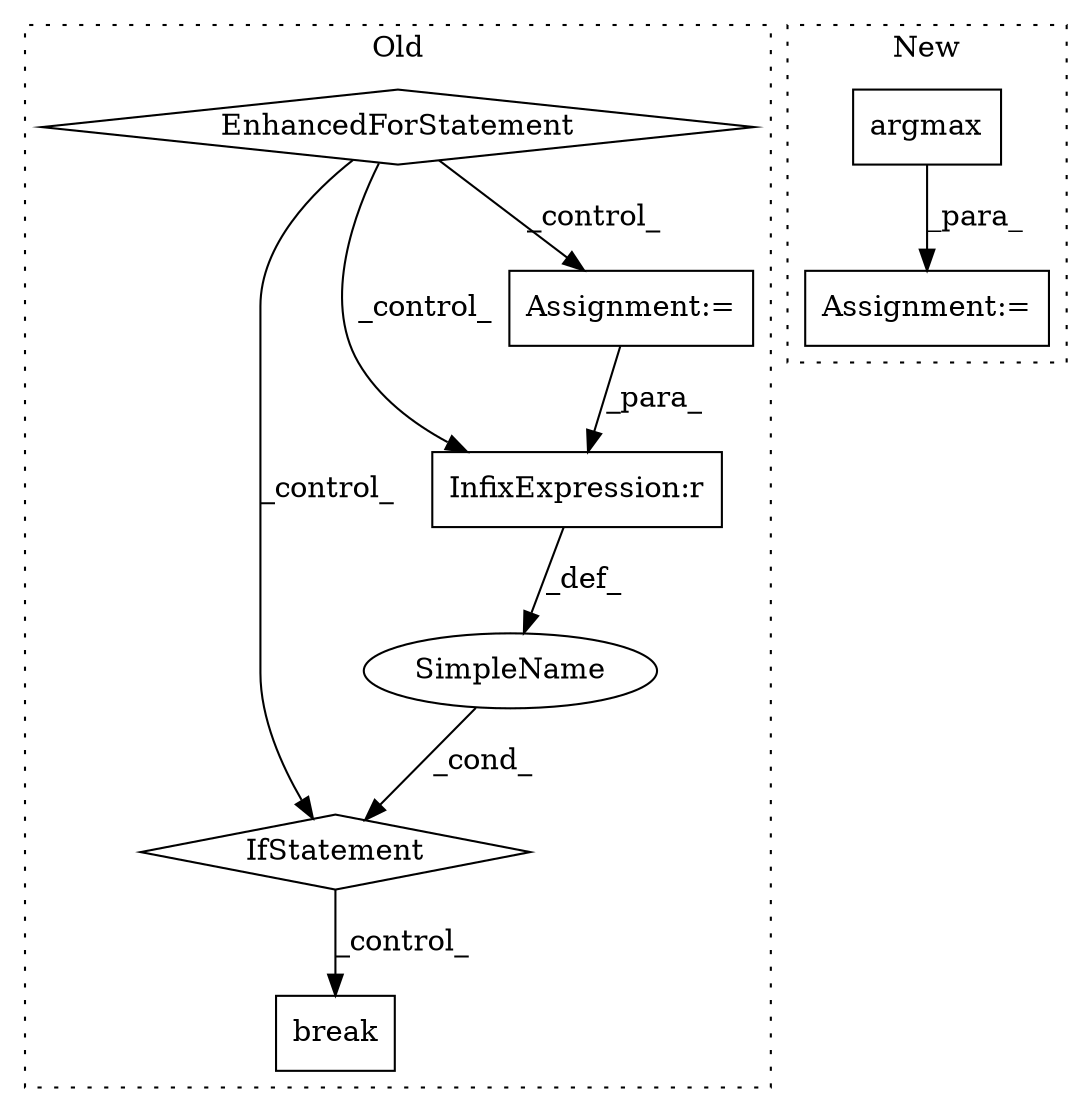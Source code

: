 digraph G {
subgraph cluster0 {
1 [label="break" a="10" s="1467" l="6" shape="box"];
4 [label="IfStatement" a="25" s="1333,1365" l="4,2" shape="diamond"];
5 [label="SimpleName" a="42" s="" l="" shape="ellipse"];
6 [label="InfixExpression:r" a="27" s="1346" l="4" shape="box"];
7 [label="Assignment:=" a="7" s="1234" l="1" shape="box"];
8 [label="EnhancedForStatement" a="70" s="998,1092" l="74,2" shape="diamond"];
label = "Old";
style="dotted";
}
subgraph cluster1 {
2 [label="argmax" a="32" s="1340,1348" l="7,1" shape="box"];
3 [label="Assignment:=" a="7" s="1371" l="1" shape="box"];
label = "New";
style="dotted";
}
2 -> 3 [label="_para_"];
4 -> 1 [label="_control_"];
5 -> 4 [label="_cond_"];
6 -> 5 [label="_def_"];
7 -> 6 [label="_para_"];
8 -> 4 [label="_control_"];
8 -> 6 [label="_control_"];
8 -> 7 [label="_control_"];
}